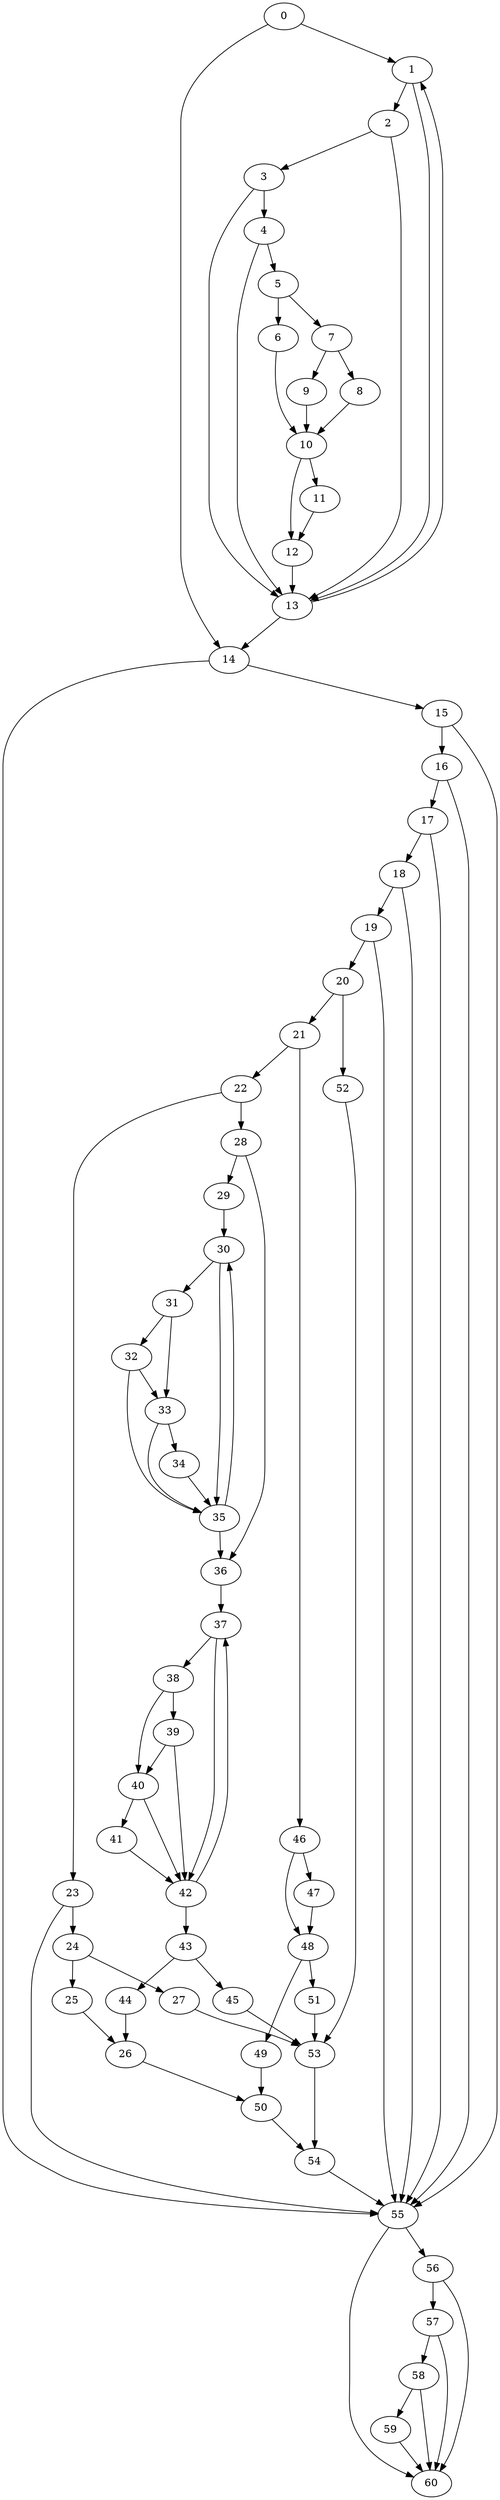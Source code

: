 digraph {
	0
	1
	2
	3
	4
	5
	6
	7
	8
	9
	10
	11
	12
	13
	14
	15
	16
	17
	18
	19
	20
	21
	22
	23
	24
	25
	26
	27
	28
	29
	30
	31
	32
	33
	34
	35
	36
	37
	38
	39
	40
	41
	42
	43
	44
	45
	46
	47
	48
	49
	50
	51
	52
	53
	54
	55
	56
	57
	58
	59
	60
	3 -> 4
	4 -> 5
	22 -> 23
	31 -> 33
	32 -> 33
	28 -> 36
	35 -> 36
	38 -> 40
	39 -> 40
	1 -> 2
	7 -> 9
	16 -> 17
	42 -> 43
	43 -> 44
	57 -> 58
	8 -> 10
	9 -> 10
	6 -> 10
	24 -> 27
	2 -> 3
	0 -> 14
	13 -> 14
	17 -> 18
	29 -> 30
	35 -> 30
	37 -> 42
	39 -> 42
	40 -> 42
	41 -> 42
	46 -> 47
	58 -> 59
	0 -> 1
	13 -> 1
	15 -> 16
	40 -> 41
	21 -> 22
	32 -> 35
	33 -> 35
	34 -> 35
	30 -> 35
	14 -> 15
	48 -> 51
	36 -> 37
	42 -> 37
	45 -> 53
	51 -> 53
	52 -> 53
	27 -> 53
	3 -> 13
	4 -> 13
	12 -> 13
	1 -> 13
	2 -> 13
	24 -> 25
	21 -> 46
	56 -> 57
	48 -> 49
	16 -> 55
	17 -> 55
	18 -> 55
	19 -> 55
	23 -> 55
	54 -> 55
	14 -> 55
	15 -> 55
	10 -> 11
	43 -> 45
	38 -> 39
	50 -> 54
	53 -> 54
	55 -> 60
	56 -> 60
	57 -> 60
	58 -> 60
	59 -> 60
	5 -> 7
	31 -> 32
	26 -> 50
	49 -> 50
	37 -> 38
	19 -> 20
	23 -> 24
	20 -> 21
	44 -> 26
	25 -> 26
	22 -> 28
	28 -> 29
	46 -> 48
	47 -> 48
	20 -> 52
	5 -> 6
	18 -> 19
	55 -> 56
	30 -> 31
	33 -> 34
	7 -> 8
	10 -> 12
	11 -> 12
}
